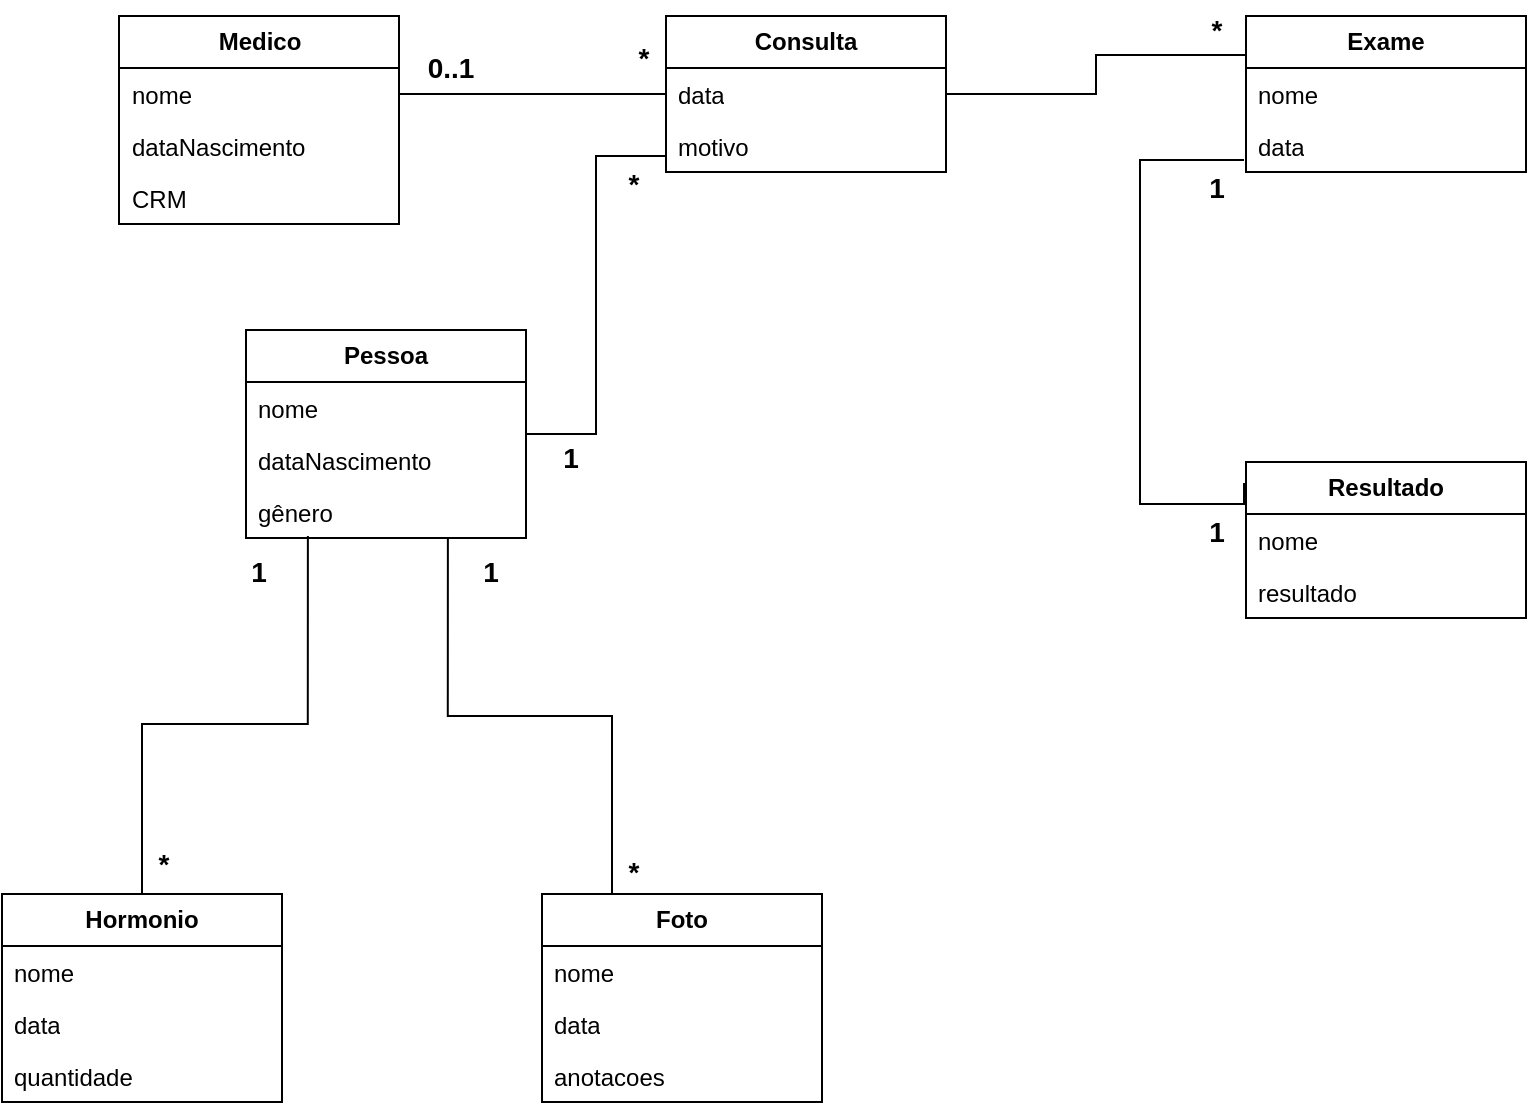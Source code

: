 <mxfile version="21.6.9" type="github">
  <diagram name="Página-1" id="Gbn_zKBvqncWfa5k1Yjy">
    <mxGraphModel dx="1434" dy="800" grid="0" gridSize="10" guides="1" tooltips="1" connect="1" arrows="1" fold="1" page="1" pageScale="1" pageWidth="827" pageHeight="1169" math="0" shadow="0">
      <root>
        <mxCell id="0" />
        <mxCell id="1" parent="0" />
        <mxCell id="RYzXBKOhSC6vpqloGrv6-41" value="&lt;b&gt;Foto&lt;/b&gt;" style="swimlane;fontStyle=0;childLayout=stackLayout;horizontal=1;startSize=26;fillColor=none;horizontalStack=0;resizeParent=1;resizeParentMax=0;resizeLast=0;collapsible=1;marginBottom=0;whiteSpace=wrap;html=1;" vertex="1" parent="1">
          <mxGeometry x="285" y="467" width="140" height="104" as="geometry" />
        </mxCell>
        <mxCell id="RYzXBKOhSC6vpqloGrv6-42" value="nome" style="text;strokeColor=none;fillColor=none;align=left;verticalAlign=top;spacingLeft=4;spacingRight=4;overflow=hidden;rotatable=0;points=[[0,0.5],[1,0.5]];portConstraint=eastwest;whiteSpace=wrap;html=1;" vertex="1" parent="RYzXBKOhSC6vpqloGrv6-41">
          <mxGeometry y="26" width="140" height="26" as="geometry" />
        </mxCell>
        <mxCell id="RYzXBKOhSC6vpqloGrv6-43" value="data" style="text;strokeColor=none;fillColor=none;align=left;verticalAlign=top;spacingLeft=4;spacingRight=4;overflow=hidden;rotatable=0;points=[[0,0.5],[1,0.5]];portConstraint=eastwest;whiteSpace=wrap;html=1;" vertex="1" parent="RYzXBKOhSC6vpqloGrv6-41">
          <mxGeometry y="52" width="140" height="26" as="geometry" />
        </mxCell>
        <mxCell id="RYzXBKOhSC6vpqloGrv6-96" value="anotacoes" style="text;strokeColor=none;fillColor=none;align=left;verticalAlign=top;spacingLeft=4;spacingRight=4;overflow=hidden;rotatable=0;points=[[0,0.5],[1,0.5]];portConstraint=eastwest;whiteSpace=wrap;html=1;" vertex="1" parent="RYzXBKOhSC6vpqloGrv6-41">
          <mxGeometry y="78" width="140" height="26" as="geometry" />
        </mxCell>
        <mxCell id="RYzXBKOhSC6vpqloGrv6-45" value="&lt;b&gt;Hormonio&lt;/b&gt;" style="swimlane;fontStyle=0;childLayout=stackLayout;horizontal=1;startSize=26;fillColor=none;horizontalStack=0;resizeParent=1;resizeParentMax=0;resizeLast=0;collapsible=1;marginBottom=0;whiteSpace=wrap;html=1;" vertex="1" parent="1">
          <mxGeometry x="15" y="467" width="140" height="104" as="geometry" />
        </mxCell>
        <mxCell id="RYzXBKOhSC6vpqloGrv6-46" value="nome" style="text;strokeColor=none;fillColor=none;align=left;verticalAlign=top;spacingLeft=4;spacingRight=4;overflow=hidden;rotatable=0;points=[[0,0.5],[1,0.5]];portConstraint=eastwest;whiteSpace=wrap;html=1;" vertex="1" parent="RYzXBKOhSC6vpqloGrv6-45">
          <mxGeometry y="26" width="140" height="26" as="geometry" />
        </mxCell>
        <mxCell id="RYzXBKOhSC6vpqloGrv6-47" value="data" style="text;strokeColor=none;fillColor=none;align=left;verticalAlign=top;spacingLeft=4;spacingRight=4;overflow=hidden;rotatable=0;points=[[0,0.5],[1,0.5]];portConstraint=eastwest;whiteSpace=wrap;html=1;" vertex="1" parent="RYzXBKOhSC6vpqloGrv6-45">
          <mxGeometry y="52" width="140" height="26" as="geometry" />
        </mxCell>
        <mxCell id="RYzXBKOhSC6vpqloGrv6-98" value="quantidade" style="text;strokeColor=none;fillColor=none;align=left;verticalAlign=top;spacingLeft=4;spacingRight=4;overflow=hidden;rotatable=0;points=[[0,0.5],[1,0.5]];portConstraint=eastwest;whiteSpace=wrap;html=1;" vertex="1" parent="RYzXBKOhSC6vpqloGrv6-45">
          <mxGeometry y="78" width="140" height="26" as="geometry" />
        </mxCell>
        <mxCell id="RYzXBKOhSC6vpqloGrv6-67" style="edgeStyle=orthogonalEdgeStyle;rounded=0;orthogonalLoop=1;jettySize=auto;html=1;entryX=0;entryY=0.084;entryDx=0;entryDy=0;entryPerimeter=0;endArrow=none;endFill=0;" edge="1" parent="1" source="RYzXBKOhSC6vpqloGrv6-49" target="RYzXBKOhSC6vpqloGrv6-53">
          <mxGeometry relative="1" as="geometry">
            <Array as="points">
              <mxPoint x="312" y="237" />
              <mxPoint x="312" y="98" />
              <mxPoint x="347" y="98" />
            </Array>
          </mxGeometry>
        </mxCell>
        <mxCell id="RYzXBKOhSC6vpqloGrv6-49" value="&lt;b&gt;Pessoa&lt;/b&gt;" style="swimlane;fontStyle=0;childLayout=stackLayout;horizontal=1;startSize=26;fillColor=none;horizontalStack=0;resizeParent=1;resizeParentMax=0;resizeLast=0;collapsible=1;marginBottom=0;whiteSpace=wrap;html=1;" vertex="1" parent="1">
          <mxGeometry x="137" y="185" width="140" height="104" as="geometry" />
        </mxCell>
        <mxCell id="RYzXBKOhSC6vpqloGrv6-50" value="nome" style="text;strokeColor=none;fillColor=none;align=left;verticalAlign=top;spacingLeft=4;spacingRight=4;overflow=hidden;rotatable=0;points=[[0,0.5],[1,0.5]];portConstraint=eastwest;whiteSpace=wrap;html=1;" vertex="1" parent="RYzXBKOhSC6vpqloGrv6-49">
          <mxGeometry y="26" width="140" height="26" as="geometry" />
        </mxCell>
        <mxCell id="RYzXBKOhSC6vpqloGrv6-51" value="dataNascimento" style="text;strokeColor=none;fillColor=none;align=left;verticalAlign=top;spacingLeft=4;spacingRight=4;overflow=hidden;rotatable=0;points=[[0,0.5],[1,0.5]];portConstraint=eastwest;whiteSpace=wrap;html=1;" vertex="1" parent="RYzXBKOhSC6vpqloGrv6-49">
          <mxGeometry y="52" width="140" height="26" as="geometry" />
        </mxCell>
        <mxCell id="RYzXBKOhSC6vpqloGrv6-70" value="gênero&amp;nbsp;" style="text;strokeColor=none;fillColor=none;align=left;verticalAlign=top;spacingLeft=4;spacingRight=4;overflow=hidden;rotatable=0;points=[[0,0.5],[1,0.5]];portConstraint=eastwest;whiteSpace=wrap;html=1;" vertex="1" parent="RYzXBKOhSC6vpqloGrv6-49">
          <mxGeometry y="78" width="140" height="26" as="geometry" />
        </mxCell>
        <mxCell id="RYzXBKOhSC6vpqloGrv6-53" value="&lt;b&gt;Consulta&lt;/b&gt;" style="swimlane;fontStyle=0;childLayout=stackLayout;horizontal=1;startSize=26;fillColor=none;horizontalStack=0;resizeParent=1;resizeParentMax=0;resizeLast=0;collapsible=1;marginBottom=0;whiteSpace=wrap;html=1;" vertex="1" parent="1">
          <mxGeometry x="347" y="28" width="140" height="78" as="geometry" />
        </mxCell>
        <mxCell id="RYzXBKOhSC6vpqloGrv6-54" value="data" style="text;strokeColor=none;fillColor=none;align=left;verticalAlign=top;spacingLeft=4;spacingRight=4;overflow=hidden;rotatable=0;points=[[0,0.5],[1,0.5]];portConstraint=eastwest;whiteSpace=wrap;html=1;" vertex="1" parent="RYzXBKOhSC6vpqloGrv6-53">
          <mxGeometry y="26" width="140" height="26" as="geometry" />
        </mxCell>
        <mxCell id="RYzXBKOhSC6vpqloGrv6-55" value="motivo" style="text;strokeColor=none;fillColor=none;align=left;verticalAlign=top;spacingLeft=4;spacingRight=4;overflow=hidden;rotatable=0;points=[[0,0.5],[1,0.5]];portConstraint=eastwest;whiteSpace=wrap;html=1;" vertex="1" parent="RYzXBKOhSC6vpqloGrv6-53">
          <mxGeometry y="52" width="140" height="26" as="geometry" />
        </mxCell>
        <mxCell id="RYzXBKOhSC6vpqloGrv6-57" value="&lt;b&gt;Exame&lt;/b&gt;" style="swimlane;fontStyle=0;childLayout=stackLayout;horizontal=1;startSize=26;fillColor=none;horizontalStack=0;resizeParent=1;resizeParentMax=0;resizeLast=0;collapsible=1;marginBottom=0;whiteSpace=wrap;html=1;" vertex="1" parent="1">
          <mxGeometry x="637" y="28" width="140" height="78" as="geometry" />
        </mxCell>
        <mxCell id="RYzXBKOhSC6vpqloGrv6-58" value="nome" style="text;strokeColor=none;fillColor=none;align=left;verticalAlign=top;spacingLeft=4;spacingRight=4;overflow=hidden;rotatable=0;points=[[0,0.5],[1,0.5]];portConstraint=eastwest;whiteSpace=wrap;html=1;" vertex="1" parent="RYzXBKOhSC6vpqloGrv6-57">
          <mxGeometry y="26" width="140" height="26" as="geometry" />
        </mxCell>
        <mxCell id="RYzXBKOhSC6vpqloGrv6-59" value="data" style="text;strokeColor=none;fillColor=none;align=left;verticalAlign=top;spacingLeft=4;spacingRight=4;overflow=hidden;rotatable=0;points=[[0,0.5],[1,0.5]];portConstraint=eastwest;whiteSpace=wrap;html=1;" vertex="1" parent="RYzXBKOhSC6vpqloGrv6-57">
          <mxGeometry y="52" width="140" height="26" as="geometry" />
        </mxCell>
        <mxCell id="RYzXBKOhSC6vpqloGrv6-61" value="&lt;b&gt;Resultado&lt;/b&gt;" style="swimlane;fontStyle=0;childLayout=stackLayout;horizontal=1;startSize=26;fillColor=none;horizontalStack=0;resizeParent=1;resizeParentMax=0;resizeLast=0;collapsible=1;marginBottom=0;whiteSpace=wrap;html=1;" vertex="1" parent="1">
          <mxGeometry x="637" y="251" width="140" height="78" as="geometry" />
        </mxCell>
        <mxCell id="RYzXBKOhSC6vpqloGrv6-62" value="nome" style="text;strokeColor=none;fillColor=none;align=left;verticalAlign=top;spacingLeft=4;spacingRight=4;overflow=hidden;rotatable=0;points=[[0,0.5],[1,0.5]];portConstraint=eastwest;whiteSpace=wrap;html=1;" vertex="1" parent="RYzXBKOhSC6vpqloGrv6-61">
          <mxGeometry y="26" width="140" height="26" as="geometry" />
        </mxCell>
        <mxCell id="RYzXBKOhSC6vpqloGrv6-63" value="resultado" style="text;strokeColor=none;fillColor=none;align=left;verticalAlign=top;spacingLeft=4;spacingRight=4;overflow=hidden;rotatable=0;points=[[0,0.5],[1,0.5]];portConstraint=eastwest;whiteSpace=wrap;html=1;" vertex="1" parent="RYzXBKOhSC6vpqloGrv6-61">
          <mxGeometry y="52" width="140" height="26" as="geometry" />
        </mxCell>
        <mxCell id="RYzXBKOhSC6vpqloGrv6-65" style="edgeStyle=orthogonalEdgeStyle;rounded=0;orthogonalLoop=1;jettySize=auto;html=1;entryX=0.5;entryY=0;entryDx=0;entryDy=0;exitX=0.221;exitY=0.962;exitDx=0;exitDy=0;exitPerimeter=0;endArrow=none;endFill=0;" edge="1" parent="1" source="RYzXBKOhSC6vpqloGrv6-70" target="RYzXBKOhSC6vpqloGrv6-45">
          <mxGeometry relative="1" as="geometry">
            <mxPoint x="173.96" y="315.988" as="sourcePoint" />
            <Array as="points">
              <mxPoint x="168" y="382" />
              <mxPoint x="85" y="382" />
            </Array>
          </mxGeometry>
        </mxCell>
        <mxCell id="RYzXBKOhSC6vpqloGrv6-66" style="edgeStyle=orthogonalEdgeStyle;rounded=0;orthogonalLoop=1;jettySize=auto;html=1;entryX=0.25;entryY=0;entryDx=0;entryDy=0;exitX=0.721;exitY=1;exitDx=0;exitDy=0;exitPerimeter=0;endArrow=none;endFill=0;" edge="1" parent="1" source="RYzXBKOhSC6vpqloGrv6-70" target="RYzXBKOhSC6vpqloGrv6-41">
          <mxGeometry relative="1" as="geometry">
            <mxPoint x="250.96" y="315.988" as="sourcePoint" />
          </mxGeometry>
        </mxCell>
        <mxCell id="RYzXBKOhSC6vpqloGrv6-69" style="edgeStyle=orthogonalEdgeStyle;rounded=0;orthogonalLoop=1;jettySize=auto;html=1;entryX=-0.007;entryY=0.135;entryDx=0;entryDy=0;entryPerimeter=0;endArrow=none;endFill=0;exitX=-0.007;exitY=0.769;exitDx=0;exitDy=0;exitPerimeter=0;" edge="1" parent="1" source="RYzXBKOhSC6vpqloGrv6-59" target="RYzXBKOhSC6vpqloGrv6-61">
          <mxGeometry relative="1" as="geometry">
            <mxPoint x="637" y="144.5" as="sourcePoint" />
            <Array as="points">
              <mxPoint x="584" y="100" />
              <mxPoint x="584" y="272" />
            </Array>
          </mxGeometry>
        </mxCell>
        <mxCell id="RYzXBKOhSC6vpqloGrv6-72" value="&lt;b style=&quot;border-color: var(--border-color);&quot;&gt;&lt;font style=&quot;border-color: var(--border-color); font-size: 14px;&quot;&gt;1&lt;/font&gt;&lt;/b&gt;" style="text;html=1;strokeColor=none;fillColor=none;align=center;verticalAlign=middle;whiteSpace=wrap;rounded=0;" vertex="1" parent="1">
          <mxGeometry x="234" y="291" width="51" height="30" as="geometry" />
        </mxCell>
        <mxCell id="RYzXBKOhSC6vpqloGrv6-73" value="&lt;font style=&quot;font-size: 14px;&quot;&gt;&lt;b&gt;1&lt;/b&gt;&lt;/font&gt;" style="text;html=1;strokeColor=none;fillColor=none;align=center;verticalAlign=middle;whiteSpace=wrap;rounded=0;" vertex="1" parent="1">
          <mxGeometry x="118" y="291" width="51" height="30" as="geometry" />
        </mxCell>
        <mxCell id="RYzXBKOhSC6vpqloGrv6-75" value="&lt;b style=&quot;border-color: var(--border-color);&quot;&gt;&lt;font style=&quot;border-color: var(--border-color); font-size: 14px;&quot;&gt;*&lt;/font&gt;&lt;/b&gt;" style="text;html=1;strokeColor=none;fillColor=none;align=center;verticalAlign=middle;whiteSpace=wrap;rounded=0;" vertex="1" parent="1">
          <mxGeometry x="320" y="441" width="22" height="30" as="geometry" />
        </mxCell>
        <mxCell id="RYzXBKOhSC6vpqloGrv6-76" value="&lt;b style=&quot;border-color: var(--border-color);&quot;&gt;&lt;font style=&quot;border-color: var(--border-color); font-size: 14px;&quot;&gt;*&lt;/font&gt;&lt;/b&gt;" style="text;html=1;strokeColor=none;fillColor=none;align=center;verticalAlign=middle;whiteSpace=wrap;rounded=0;" vertex="1" parent="1">
          <mxGeometry x="85" y="437" width="22" height="30" as="geometry" />
        </mxCell>
        <mxCell id="RYzXBKOhSC6vpqloGrv6-77" value="&lt;b style=&quot;border-color: var(--border-color);&quot;&gt;&lt;font style=&quot;border-color: var(--border-color); font-size: 14px;&quot;&gt;*&lt;/font&gt;&lt;/b&gt;" style="text;html=1;strokeColor=none;fillColor=none;align=center;verticalAlign=middle;whiteSpace=wrap;rounded=0;" vertex="1" parent="1">
          <mxGeometry x="320" y="97" width="22" height="30" as="geometry" />
        </mxCell>
        <mxCell id="RYzXBKOhSC6vpqloGrv6-79" value="&lt;b style=&quot;border-color: var(--border-color);&quot;&gt;&lt;font style=&quot;border-color: var(--border-color); font-size: 14px;&quot;&gt;1&lt;/font&gt;&lt;/b&gt;" style="text;html=1;strokeColor=none;fillColor=none;align=center;verticalAlign=middle;whiteSpace=wrap;rounded=0;" vertex="1" parent="1">
          <mxGeometry x="274" y="234" width="51" height="30" as="geometry" />
        </mxCell>
        <mxCell id="RYzXBKOhSC6vpqloGrv6-80" value="&lt;b&gt;Medico&lt;/b&gt;" style="swimlane;fontStyle=0;childLayout=stackLayout;horizontal=1;startSize=26;fillColor=none;horizontalStack=0;resizeParent=1;resizeParentMax=0;resizeLast=0;collapsible=1;marginBottom=0;whiteSpace=wrap;html=1;" vertex="1" parent="1">
          <mxGeometry x="73.5" y="28" width="140" height="104" as="geometry" />
        </mxCell>
        <mxCell id="RYzXBKOhSC6vpqloGrv6-81" value="nome" style="text;strokeColor=none;fillColor=none;align=left;verticalAlign=top;spacingLeft=4;spacingRight=4;overflow=hidden;rotatable=0;points=[[0,0.5],[1,0.5]];portConstraint=eastwest;whiteSpace=wrap;html=1;" vertex="1" parent="RYzXBKOhSC6vpqloGrv6-80">
          <mxGeometry y="26" width="140" height="26" as="geometry" />
        </mxCell>
        <mxCell id="RYzXBKOhSC6vpqloGrv6-82" value="dataNascimento" style="text;strokeColor=none;fillColor=none;align=left;verticalAlign=top;spacingLeft=4;spacingRight=4;overflow=hidden;rotatable=0;points=[[0,0.5],[1,0.5]];portConstraint=eastwest;whiteSpace=wrap;html=1;" vertex="1" parent="RYzXBKOhSC6vpqloGrv6-80">
          <mxGeometry y="52" width="140" height="26" as="geometry" />
        </mxCell>
        <mxCell id="RYzXBKOhSC6vpqloGrv6-83" value="CRM" style="text;strokeColor=none;fillColor=none;align=left;verticalAlign=top;spacingLeft=4;spacingRight=4;overflow=hidden;rotatable=0;points=[[0,0.5],[1,0.5]];portConstraint=eastwest;whiteSpace=wrap;html=1;" vertex="1" parent="RYzXBKOhSC6vpqloGrv6-80">
          <mxGeometry y="78" width="140" height="26" as="geometry" />
        </mxCell>
        <mxCell id="RYzXBKOhSC6vpqloGrv6-84" style="edgeStyle=orthogonalEdgeStyle;rounded=0;orthogonalLoop=1;jettySize=auto;html=1;entryX=0;entryY=0.5;entryDx=0;entryDy=0;endArrow=none;endFill=0;" edge="1" parent="1" source="RYzXBKOhSC6vpqloGrv6-81" target="RYzXBKOhSC6vpqloGrv6-54">
          <mxGeometry relative="1" as="geometry" />
        </mxCell>
        <mxCell id="RYzXBKOhSC6vpqloGrv6-85" value="&lt;b style=&quot;border-color: var(--border-color);&quot;&gt;&lt;font style=&quot;border-color: var(--border-color); font-size: 14px;&quot;&gt;*&lt;/font&gt;&lt;/b&gt;" style="text;html=1;strokeColor=none;fillColor=none;align=center;verticalAlign=middle;whiteSpace=wrap;rounded=0;" vertex="1" parent="1">
          <mxGeometry x="325" y="28" width="22" height="41" as="geometry" />
        </mxCell>
        <mxCell id="RYzXBKOhSC6vpqloGrv6-86" value="&lt;b style=&quot;border-color: var(--border-color);&quot;&gt;&lt;font style=&quot;border-color: var(--border-color); font-size: 14px;&quot;&gt;0..1&lt;/font&gt;&lt;/b&gt;" style="text;html=1;strokeColor=none;fillColor=none;align=center;verticalAlign=middle;whiteSpace=wrap;rounded=0;" vertex="1" parent="1">
          <mxGeometry x="213.5" y="39" width="51" height="30" as="geometry" />
        </mxCell>
        <mxCell id="RYzXBKOhSC6vpqloGrv6-88" value="&lt;b style=&quot;border-color: var(--border-color);&quot;&gt;&lt;font style=&quot;border-color: var(--border-color); font-size: 14px;&quot;&gt;*&lt;/font&gt;&lt;/b&gt;" style="text;html=1;strokeColor=none;fillColor=none;align=center;verticalAlign=middle;whiteSpace=wrap;rounded=0;" vertex="1" parent="1">
          <mxGeometry x="597" y="20" width="51" height="30" as="geometry" />
        </mxCell>
        <mxCell id="RYzXBKOhSC6vpqloGrv6-89" value="&lt;b style=&quot;border-color: var(--border-color);&quot;&gt;&lt;font style=&quot;border-color: var(--border-color); font-size: 14px;&quot;&gt;1&lt;/font&gt;&lt;/b&gt;" style="text;html=1;strokeColor=none;fillColor=none;align=center;verticalAlign=middle;whiteSpace=wrap;rounded=0;" vertex="1" parent="1">
          <mxGeometry x="597" y="271" width="51" height="30" as="geometry" />
        </mxCell>
        <mxCell id="RYzXBKOhSC6vpqloGrv6-91" value="&lt;b style=&quot;border-color: var(--border-color);&quot;&gt;&lt;font style=&quot;border-color: var(--border-color); font-size: 14px;&quot;&gt;1&lt;/font&gt;&lt;/b&gt;" style="text;html=1;strokeColor=none;fillColor=none;align=center;verticalAlign=middle;whiteSpace=wrap;rounded=0;" vertex="1" parent="1">
          <mxGeometry x="597" y="99" width="51" height="30" as="geometry" />
        </mxCell>
        <mxCell id="RYzXBKOhSC6vpqloGrv6-94" style="edgeStyle=orthogonalEdgeStyle;rounded=0;orthogonalLoop=1;jettySize=auto;html=1;entryX=0;entryY=0.25;entryDx=0;entryDy=0;endArrow=none;endFill=0;" edge="1" parent="1" source="RYzXBKOhSC6vpqloGrv6-54" target="RYzXBKOhSC6vpqloGrv6-57">
          <mxGeometry relative="1" as="geometry" />
        </mxCell>
      </root>
    </mxGraphModel>
  </diagram>
</mxfile>
